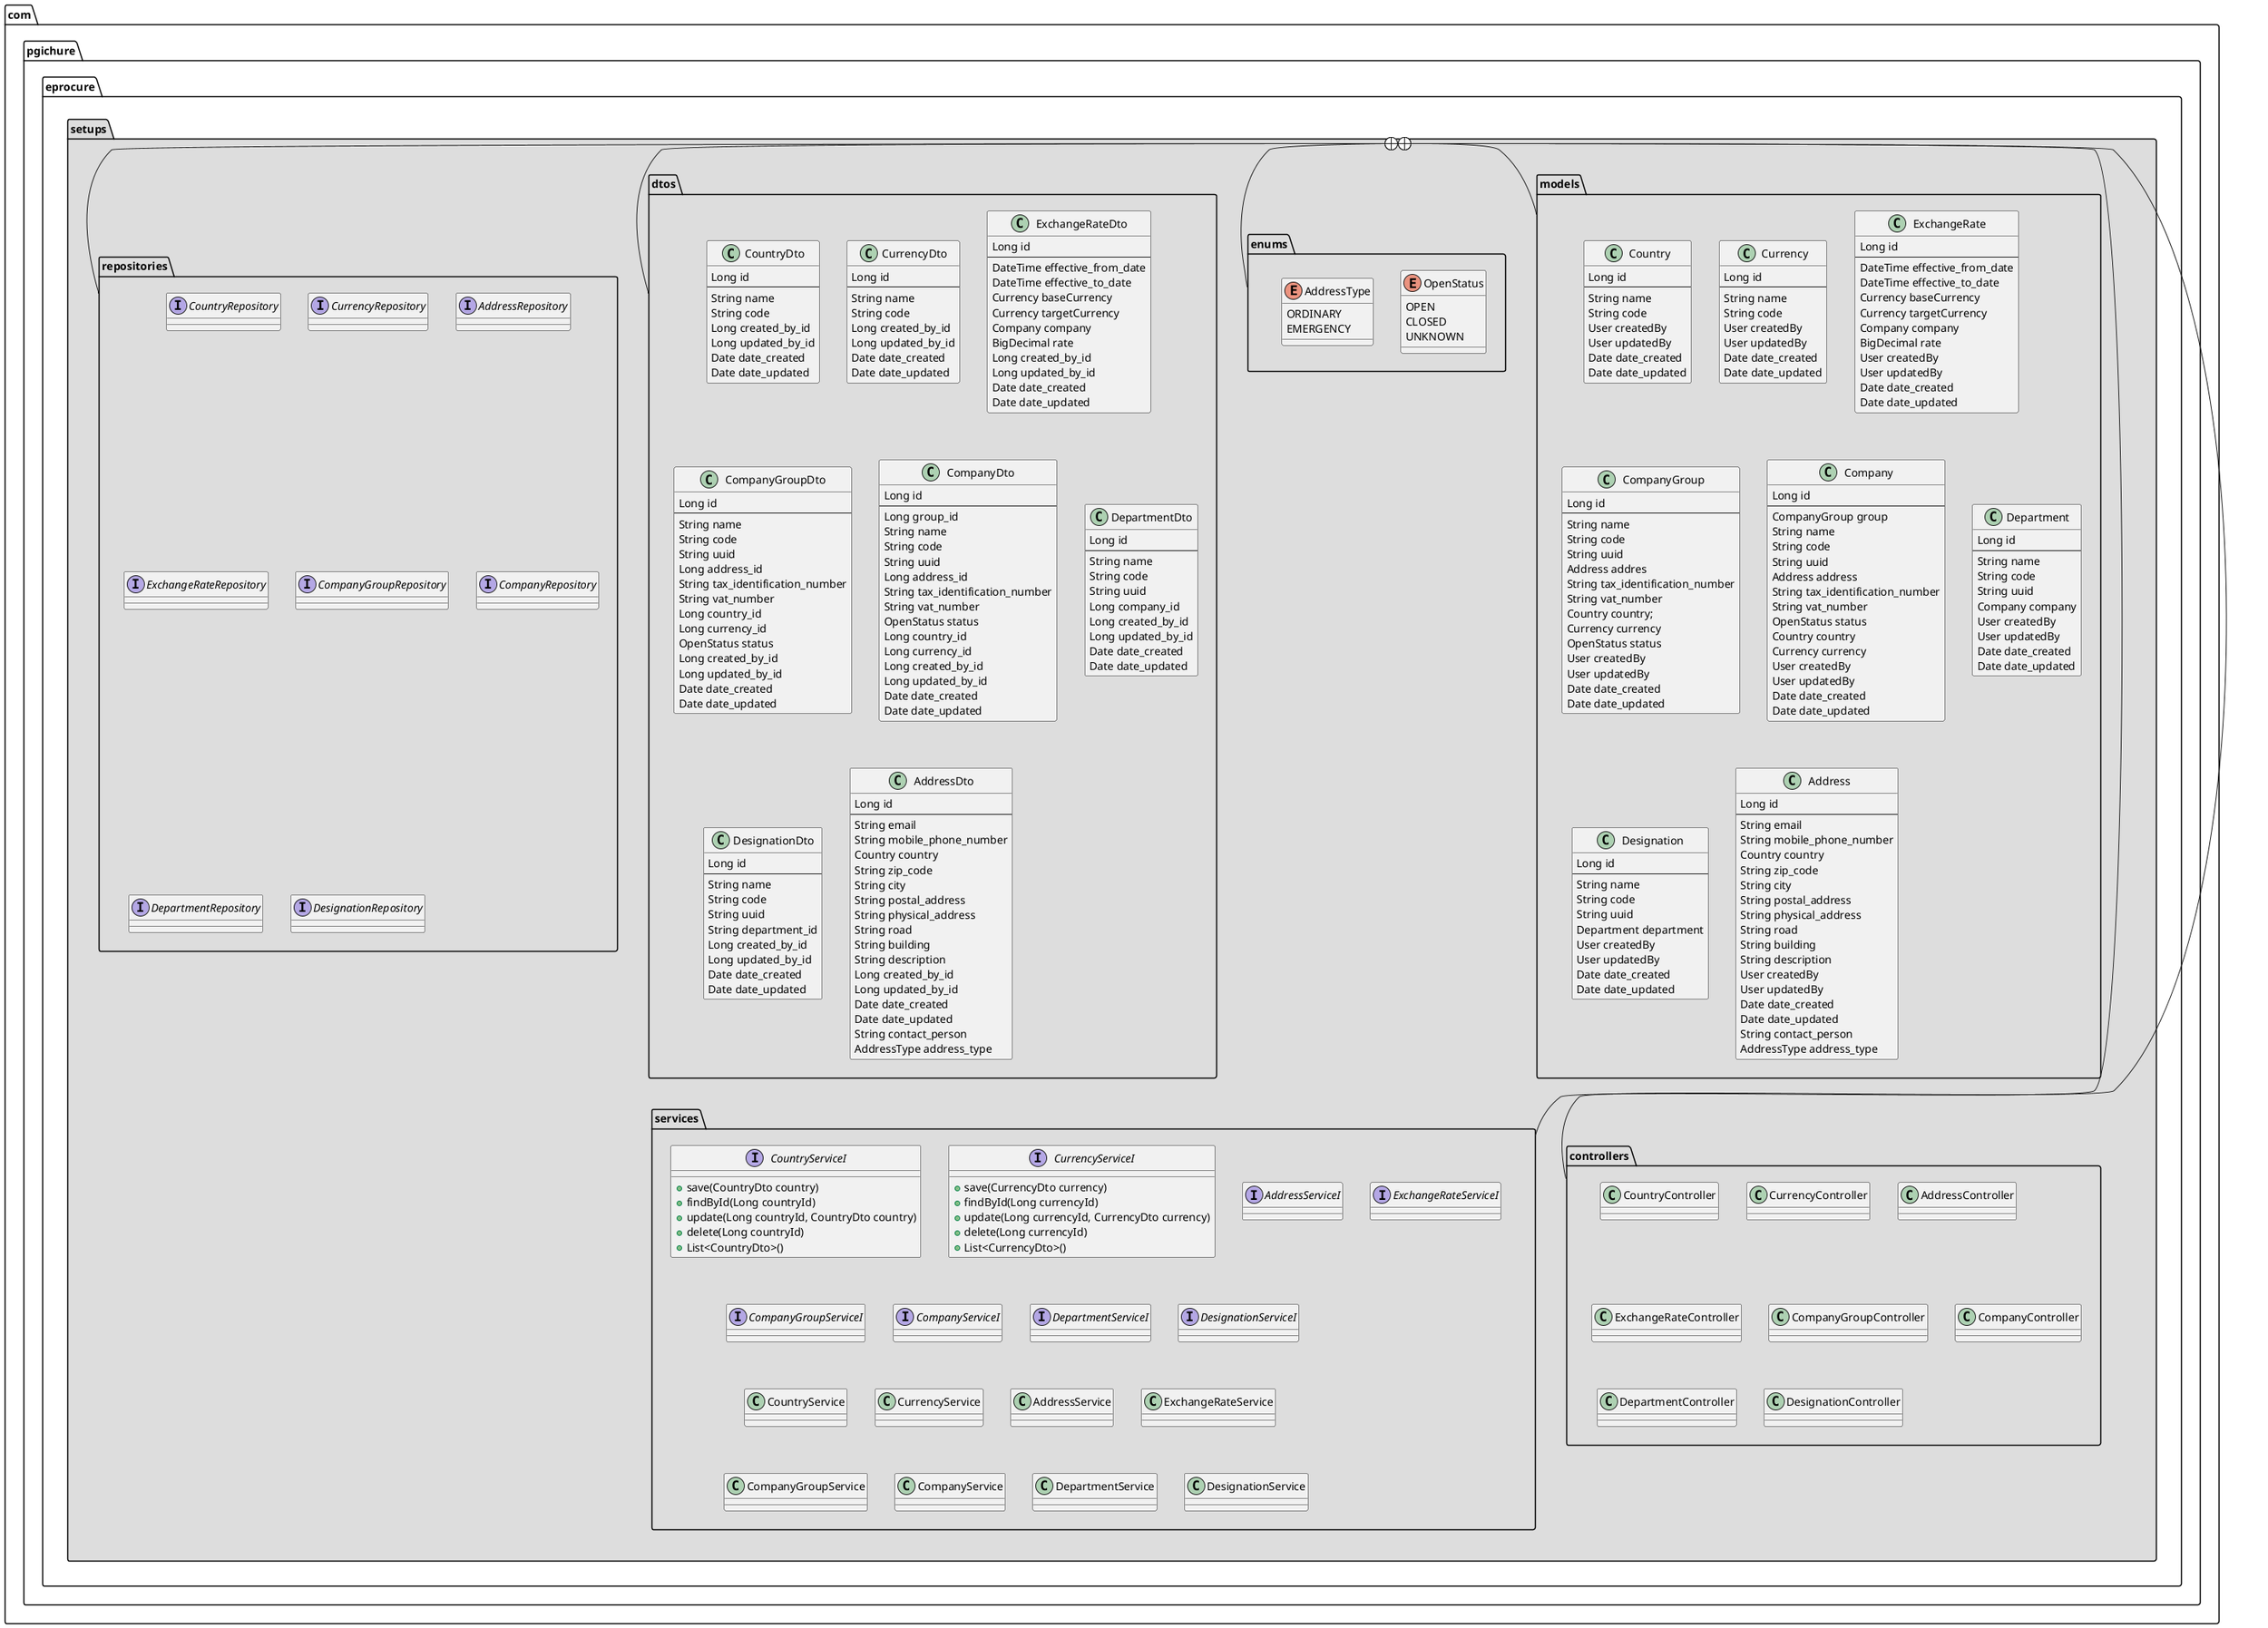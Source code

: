 @startuml
package "com.pgichure.eprocure.setups" #DDDDDD {

package com.pgichure.eprocure.setups.models{
class Country
{
Long id
--
String name
String code
User createdBy
User updatedBy
Date date_created
Date date_updated
}

class Currency
{
Long id
--
String name
String code
User createdBy
User updatedBy
Date date_created
Date date_updated
}

class ExchangeRate
{
Long id
--
DateTime effective_from_date
DateTime effective_to_date
Currency baseCurrency
Currency targetCurrency
Company company
BigDecimal rate
User createdBy
User updatedBy
Date date_created
Date date_updated
}

class CompanyGroup
{
Long id
--
String name
String code
String uuid
Address addres
String tax_identification_number
String vat_number
Country country;
Currency currency
OpenStatus status
User createdBy
User updatedBy
Date date_created
Date date_updated
}

class Company
{
Long id
--
CompanyGroup group
String name
String code
String uuid
Address address
String tax_identification_number
String vat_number
OpenStatus status
Country country
Currency currency
User createdBy
User updatedBy
Date date_created
Date date_updated
}

class Department
{
Long id
--
String name
String code
String uuid
Company company
User createdBy
User updatedBy
Date date_created
Date date_updated
}

class Designation
{
Long id
--
String name
String code
String uuid
Department department
User createdBy
User updatedBy
Date date_created
Date date_updated
}

class Address
{
Long id
--
String email
String mobile_phone_number
Country country
String zip_code
String city
String postal_address
String physical_address
String road
String building
String description
User createdBy
User updatedBy
Date date_created
Date date_updated
String contact_person
AddressType address_type
}


  }

package com.pgichure.eprocure.setups.enums{

enum OpenStatus
{
OPEN
CLOSED
UNKNOWN
}

enum AddressType
{
ORDINARY
EMERGENCY
}

}

package com.pgichure.eprocure.setups.dtos{
  class CountryDto
{
Long id
--
String name
String code
Long created_by_id
Long updated_by_id
Date date_created
Date date_updated
}

class CurrencyDto
{
Long id
--
String name
String code
Long created_by_id
Long updated_by_id
Date date_created
Date date_updated
}

class ExchangeRateDto
{
Long id
--
DateTime effective_from_date
DateTime effective_to_date
Currency baseCurrency
Currency targetCurrency
Company company
BigDecimal rate
Long created_by_id
Long updated_by_id
Date date_created
Date date_updated
}

class CompanyGroupDto
{
Long id
--
String name
String code
String uuid
Long address_id
String tax_identification_number
String vat_number
Long country_id
Long currency_id
OpenStatus status
Long created_by_id
Long updated_by_id
Date date_created
Date date_updated
}

class CompanyDto
{
Long id
--
Long group_id
String name
String code
String uuid
Long address_id
String tax_identification_number
String vat_number
OpenStatus status
Long country_id
Long currency_id
Long created_by_id
Long updated_by_id
Date date_created
Date date_updated
}

class DepartmentDto
{
Long id
--
String name
String code
String uuid
Long company_id
Long created_by_id
Long updated_by_id
Date date_created
Date date_updated
}

class DesignationDto
{
Long id
--
String name
String code
String uuid
String department_id
Long created_by_id
Long updated_by_id
Date date_created
Date date_updated
}

class AddressDto
{
Long id
--
String email
String mobile_phone_number
Country country
String zip_code
String city
String postal_address
String physical_address
String road
String building
String description
Long created_by_id
Long updated_by_id
Date date_created
Date date_updated
String contact_person
AddressType address_type
}

  }

 package com.pgichure.eprocure.setups.repositories{
 interface CountryRepository{
  }
interface CurrencyRepository{
  }

interface AddressRepository{
  }
interface ExchangeRateRepository{
  }
interface CompanyGroupRepository{
  }

interface CompanyRepository{
  }

interface DepartmentRepository{
  }

interface DesignationRepository{
  }
 }

 package com.pgichure.eprocure.setups.services{
interface CountryServiceI{
+save(CountryDto country)
+findById(Long countryId)
+update(Long countryId, CountryDto country)
+delete(Long countryId)
+List<CountryDto>()
  }
interface CurrencyServiceI{
+save(CurrencyDto currency)
+findById(Long currencyId)
+update(Long currencyId, CurrencyDto currency)
+delete(Long currencyId)
+List<CurrencyDto>()
  }

interface AddressServiceI{
  }
interface ExchangeRateServiceI{
  }
interface CompanyGroupServiceI{
  }

interface CompanyServiceI{
  }

interface DepartmentServiceI{
  }

interface DesignationServiceI{
  }

class CountryService{
  }
class CurrencyService{
  }

class AddressService{
  }
class ExchangeRateService{
  }
class CompanyGroupService{
  }

class CompanyService{
  }

class DepartmentService{
  }

class DesignationService{
  }

 }

package com.pgichure.eprocure.setups.controllers{
class CountryController{
  }
class CurrencyController{
  }

class AddressController{
  }
class ExchangeRateController{
  }
class CompanyGroupController{
  }

class CompanyController{
  }

class DepartmentController{
  }

class DesignationController{
  }

 }
}
com.pgichure.eprocure.setups +-- com.pgichure.eprocure.setups.dtos
com.pgichure.eprocure.setups +-- com.pgichure.eprocure.setups.enums
com.pgichure.eprocure.setups +-- com.pgichure.eprocure.setups.models
com.pgichure.eprocure.setups +-- com.pgichure.eprocure.setups.repositories
com.pgichure.eprocure.setups +-- com.pgichure.eprocure.setups.services
com.pgichure.eprocure.setups +-- com.pgichure.eprocure.setups.controllers
@enduml
